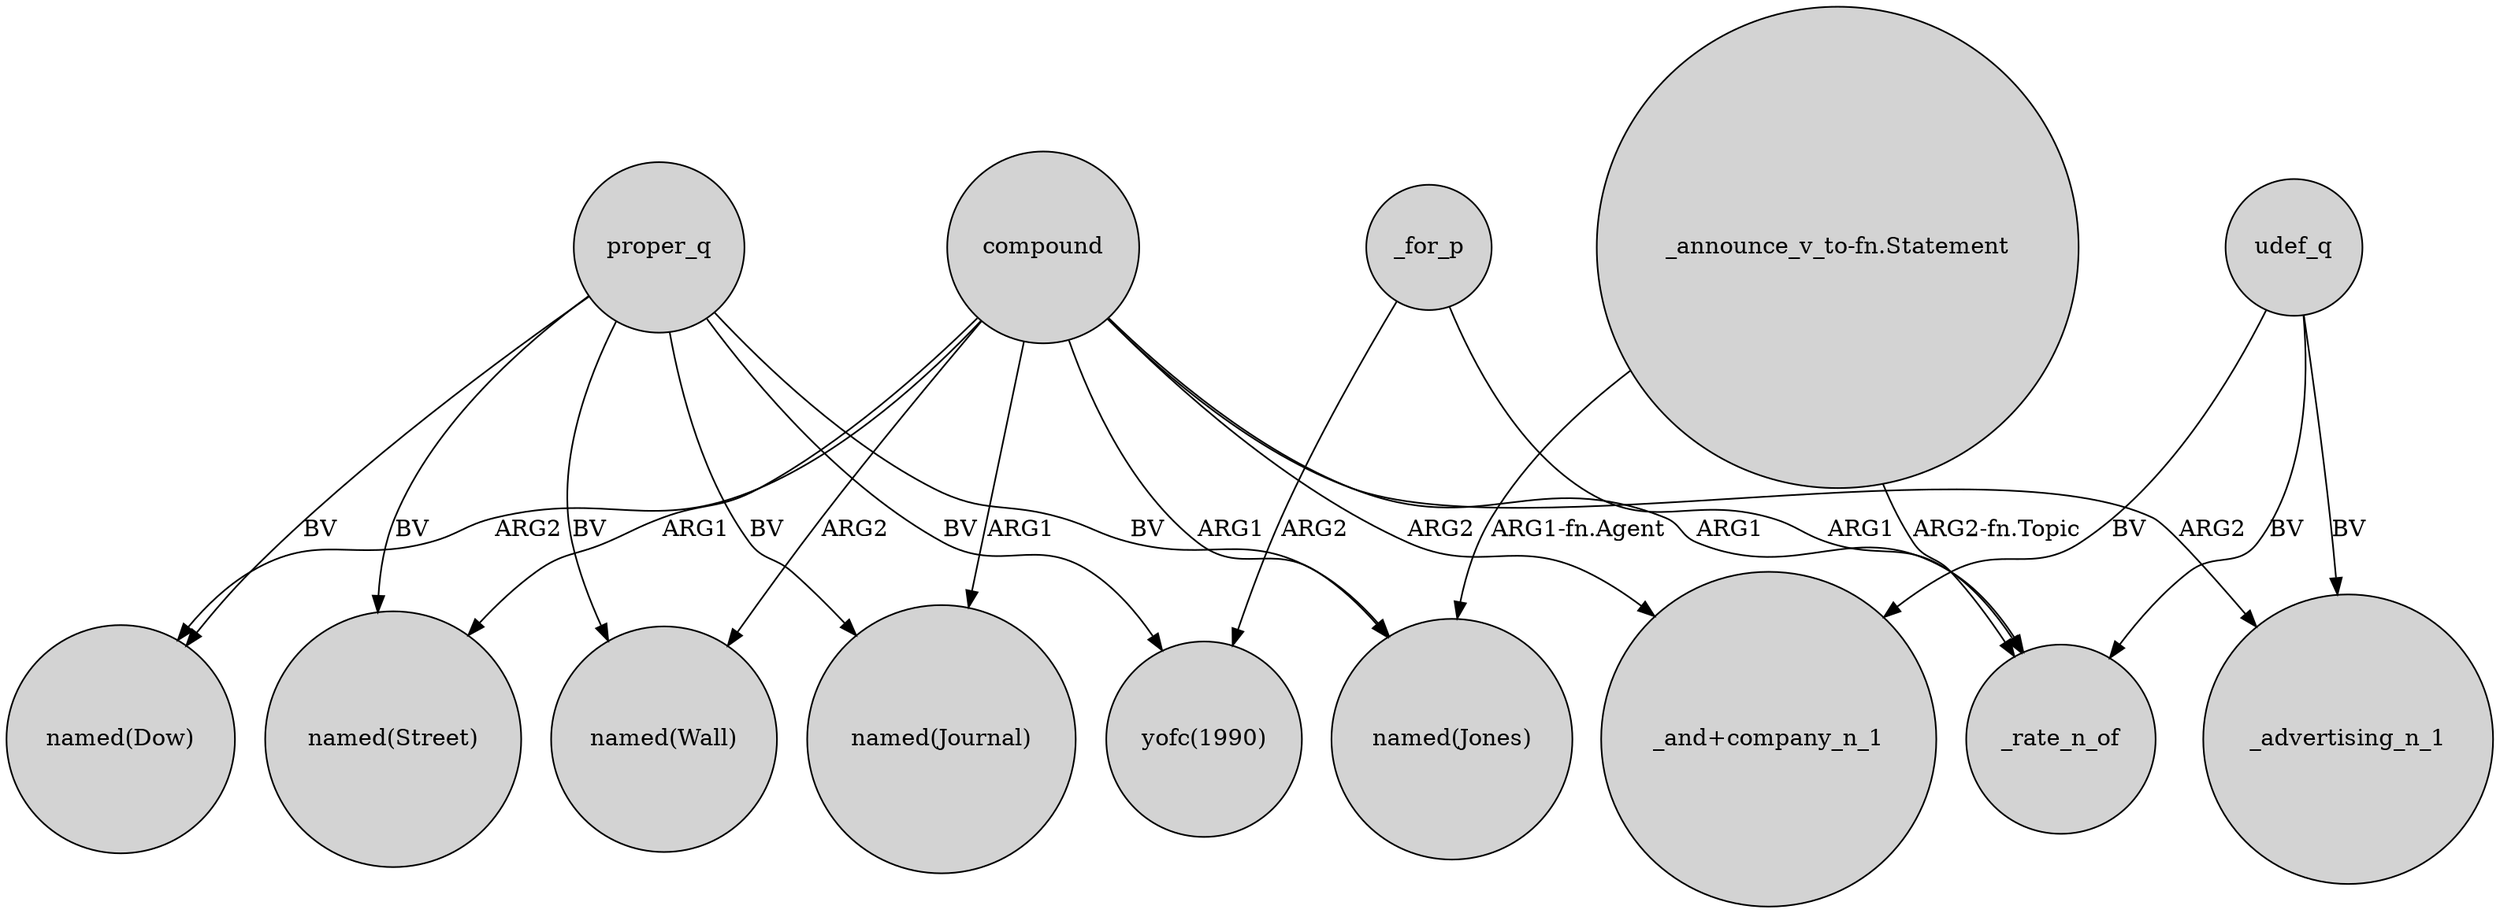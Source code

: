 digraph {
	node [shape=circle style=filled]
	compound -> "named(Journal)" [label=ARG1]
	compound -> "named(Dow)" [label=ARG2]
	"_announce_v_to-fn.Statement" -> _rate_n_of [label="ARG2-fn.Topic"]
	compound -> "named(Street)" [label=ARG1]
	proper_q -> "named(Wall)" [label=BV]
	_for_p -> _rate_n_of [label=ARG1]
	compound -> _rate_n_of [label=ARG1]
	proper_q -> "named(Dow)" [label=BV]
	udef_q -> _rate_n_of [label=BV]
	proper_q -> "yofc(1990)" [label=BV]
	proper_q -> "named(Street)" [label=BV]
	udef_q -> _advertising_n_1 [label=BV]
	proper_q -> "named(Jones)" [label=BV]
	compound -> "named(Wall)" [label=ARG2]
	compound -> "_and+company_n_1" [label=ARG2]
	compound -> _advertising_n_1 [label=ARG2]
	_for_p -> "yofc(1990)" [label=ARG2]
	udef_q -> "_and+company_n_1" [label=BV]
	compound -> "named(Jones)" [label=ARG1]
	proper_q -> "named(Journal)" [label=BV]
	"_announce_v_to-fn.Statement" -> "named(Jones)" [label="ARG1-fn.Agent"]
}
